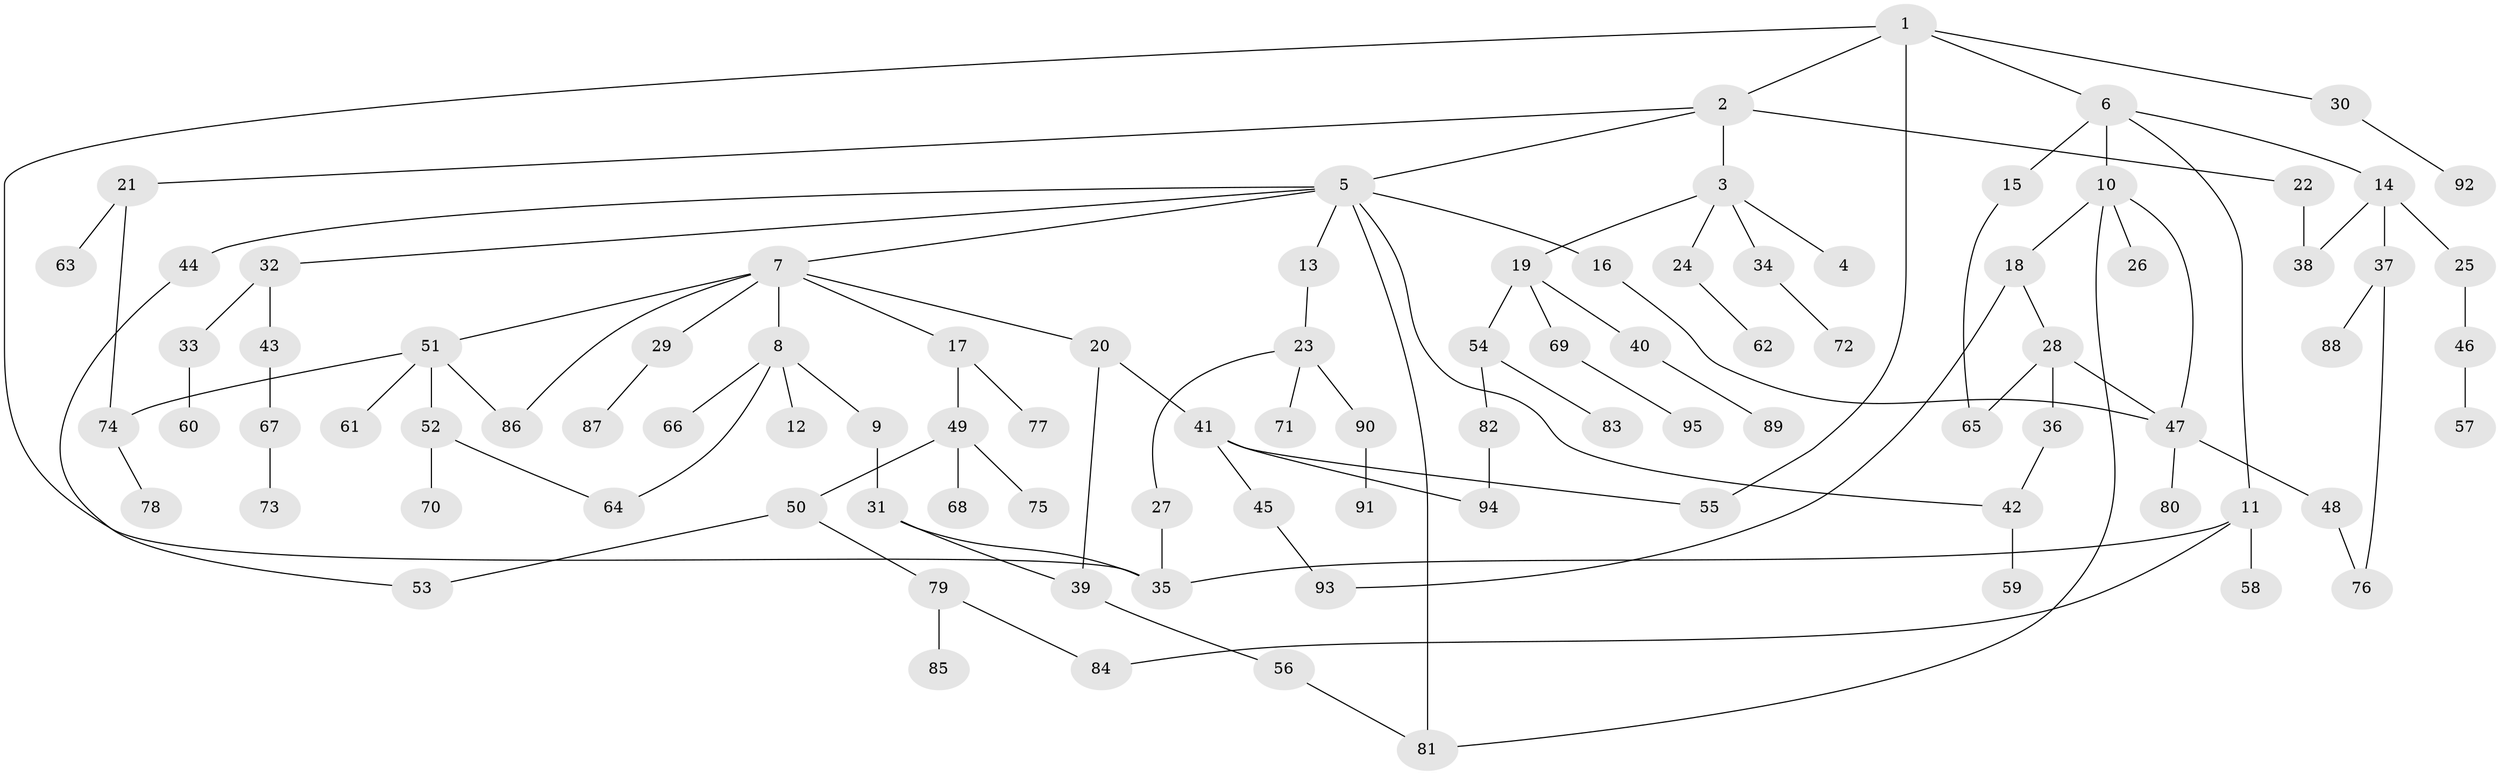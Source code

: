 // coarse degree distribution, {6: 0.07894736842105263, 1: 0.5789473684210527, 5: 0.05263157894736842, 4: 0.07894736842105263, 2: 0.15789473684210525, 3: 0.02631578947368421, 17: 0.02631578947368421}
// Generated by graph-tools (version 1.1) at 2025/44/03/04/25 21:44:18]
// undirected, 95 vertices, 114 edges
graph export_dot {
graph [start="1"]
  node [color=gray90,style=filled];
  1;
  2;
  3;
  4;
  5;
  6;
  7;
  8;
  9;
  10;
  11;
  12;
  13;
  14;
  15;
  16;
  17;
  18;
  19;
  20;
  21;
  22;
  23;
  24;
  25;
  26;
  27;
  28;
  29;
  30;
  31;
  32;
  33;
  34;
  35;
  36;
  37;
  38;
  39;
  40;
  41;
  42;
  43;
  44;
  45;
  46;
  47;
  48;
  49;
  50;
  51;
  52;
  53;
  54;
  55;
  56;
  57;
  58;
  59;
  60;
  61;
  62;
  63;
  64;
  65;
  66;
  67;
  68;
  69;
  70;
  71;
  72;
  73;
  74;
  75;
  76;
  77;
  78;
  79;
  80;
  81;
  82;
  83;
  84;
  85;
  86;
  87;
  88;
  89;
  90;
  91;
  92;
  93;
  94;
  95;
  1 -- 2;
  1 -- 6;
  1 -- 30;
  1 -- 55;
  1 -- 35;
  2 -- 3;
  2 -- 5;
  2 -- 21;
  2 -- 22;
  3 -- 4;
  3 -- 19;
  3 -- 24;
  3 -- 34;
  5 -- 7;
  5 -- 13;
  5 -- 16;
  5 -- 32;
  5 -- 44;
  5 -- 81;
  5 -- 42;
  6 -- 10;
  6 -- 11;
  6 -- 14;
  6 -- 15;
  7 -- 8;
  7 -- 17;
  7 -- 20;
  7 -- 29;
  7 -- 51;
  7 -- 86;
  8 -- 9;
  8 -- 12;
  8 -- 64;
  8 -- 66;
  9 -- 31;
  10 -- 18;
  10 -- 26;
  10 -- 47;
  10 -- 81;
  11 -- 35;
  11 -- 58;
  11 -- 84;
  13 -- 23;
  14 -- 25;
  14 -- 37;
  14 -- 38;
  15 -- 65;
  16 -- 47;
  17 -- 49;
  17 -- 77;
  18 -- 28;
  18 -- 93;
  19 -- 40;
  19 -- 54;
  19 -- 69;
  20 -- 39;
  20 -- 41;
  21 -- 63;
  21 -- 74;
  22 -- 38;
  23 -- 27;
  23 -- 71;
  23 -- 90;
  24 -- 62;
  25 -- 46;
  27 -- 35;
  28 -- 36;
  28 -- 47;
  28 -- 65;
  29 -- 87;
  30 -- 92;
  31 -- 39;
  31 -- 35;
  32 -- 33;
  32 -- 43;
  33 -- 60;
  34 -- 72;
  36 -- 42;
  37 -- 88;
  37 -- 76;
  39 -- 56;
  40 -- 89;
  41 -- 45;
  41 -- 55;
  41 -- 94;
  42 -- 59;
  43 -- 67;
  44 -- 53;
  45 -- 93;
  46 -- 57;
  47 -- 48;
  47 -- 80;
  48 -- 76;
  49 -- 50;
  49 -- 68;
  49 -- 75;
  50 -- 79;
  50 -- 53;
  51 -- 52;
  51 -- 61;
  51 -- 74;
  51 -- 86;
  52 -- 70;
  52 -- 64;
  54 -- 82;
  54 -- 83;
  56 -- 81;
  67 -- 73;
  69 -- 95;
  74 -- 78;
  79 -- 84;
  79 -- 85;
  82 -- 94;
  90 -- 91;
}
